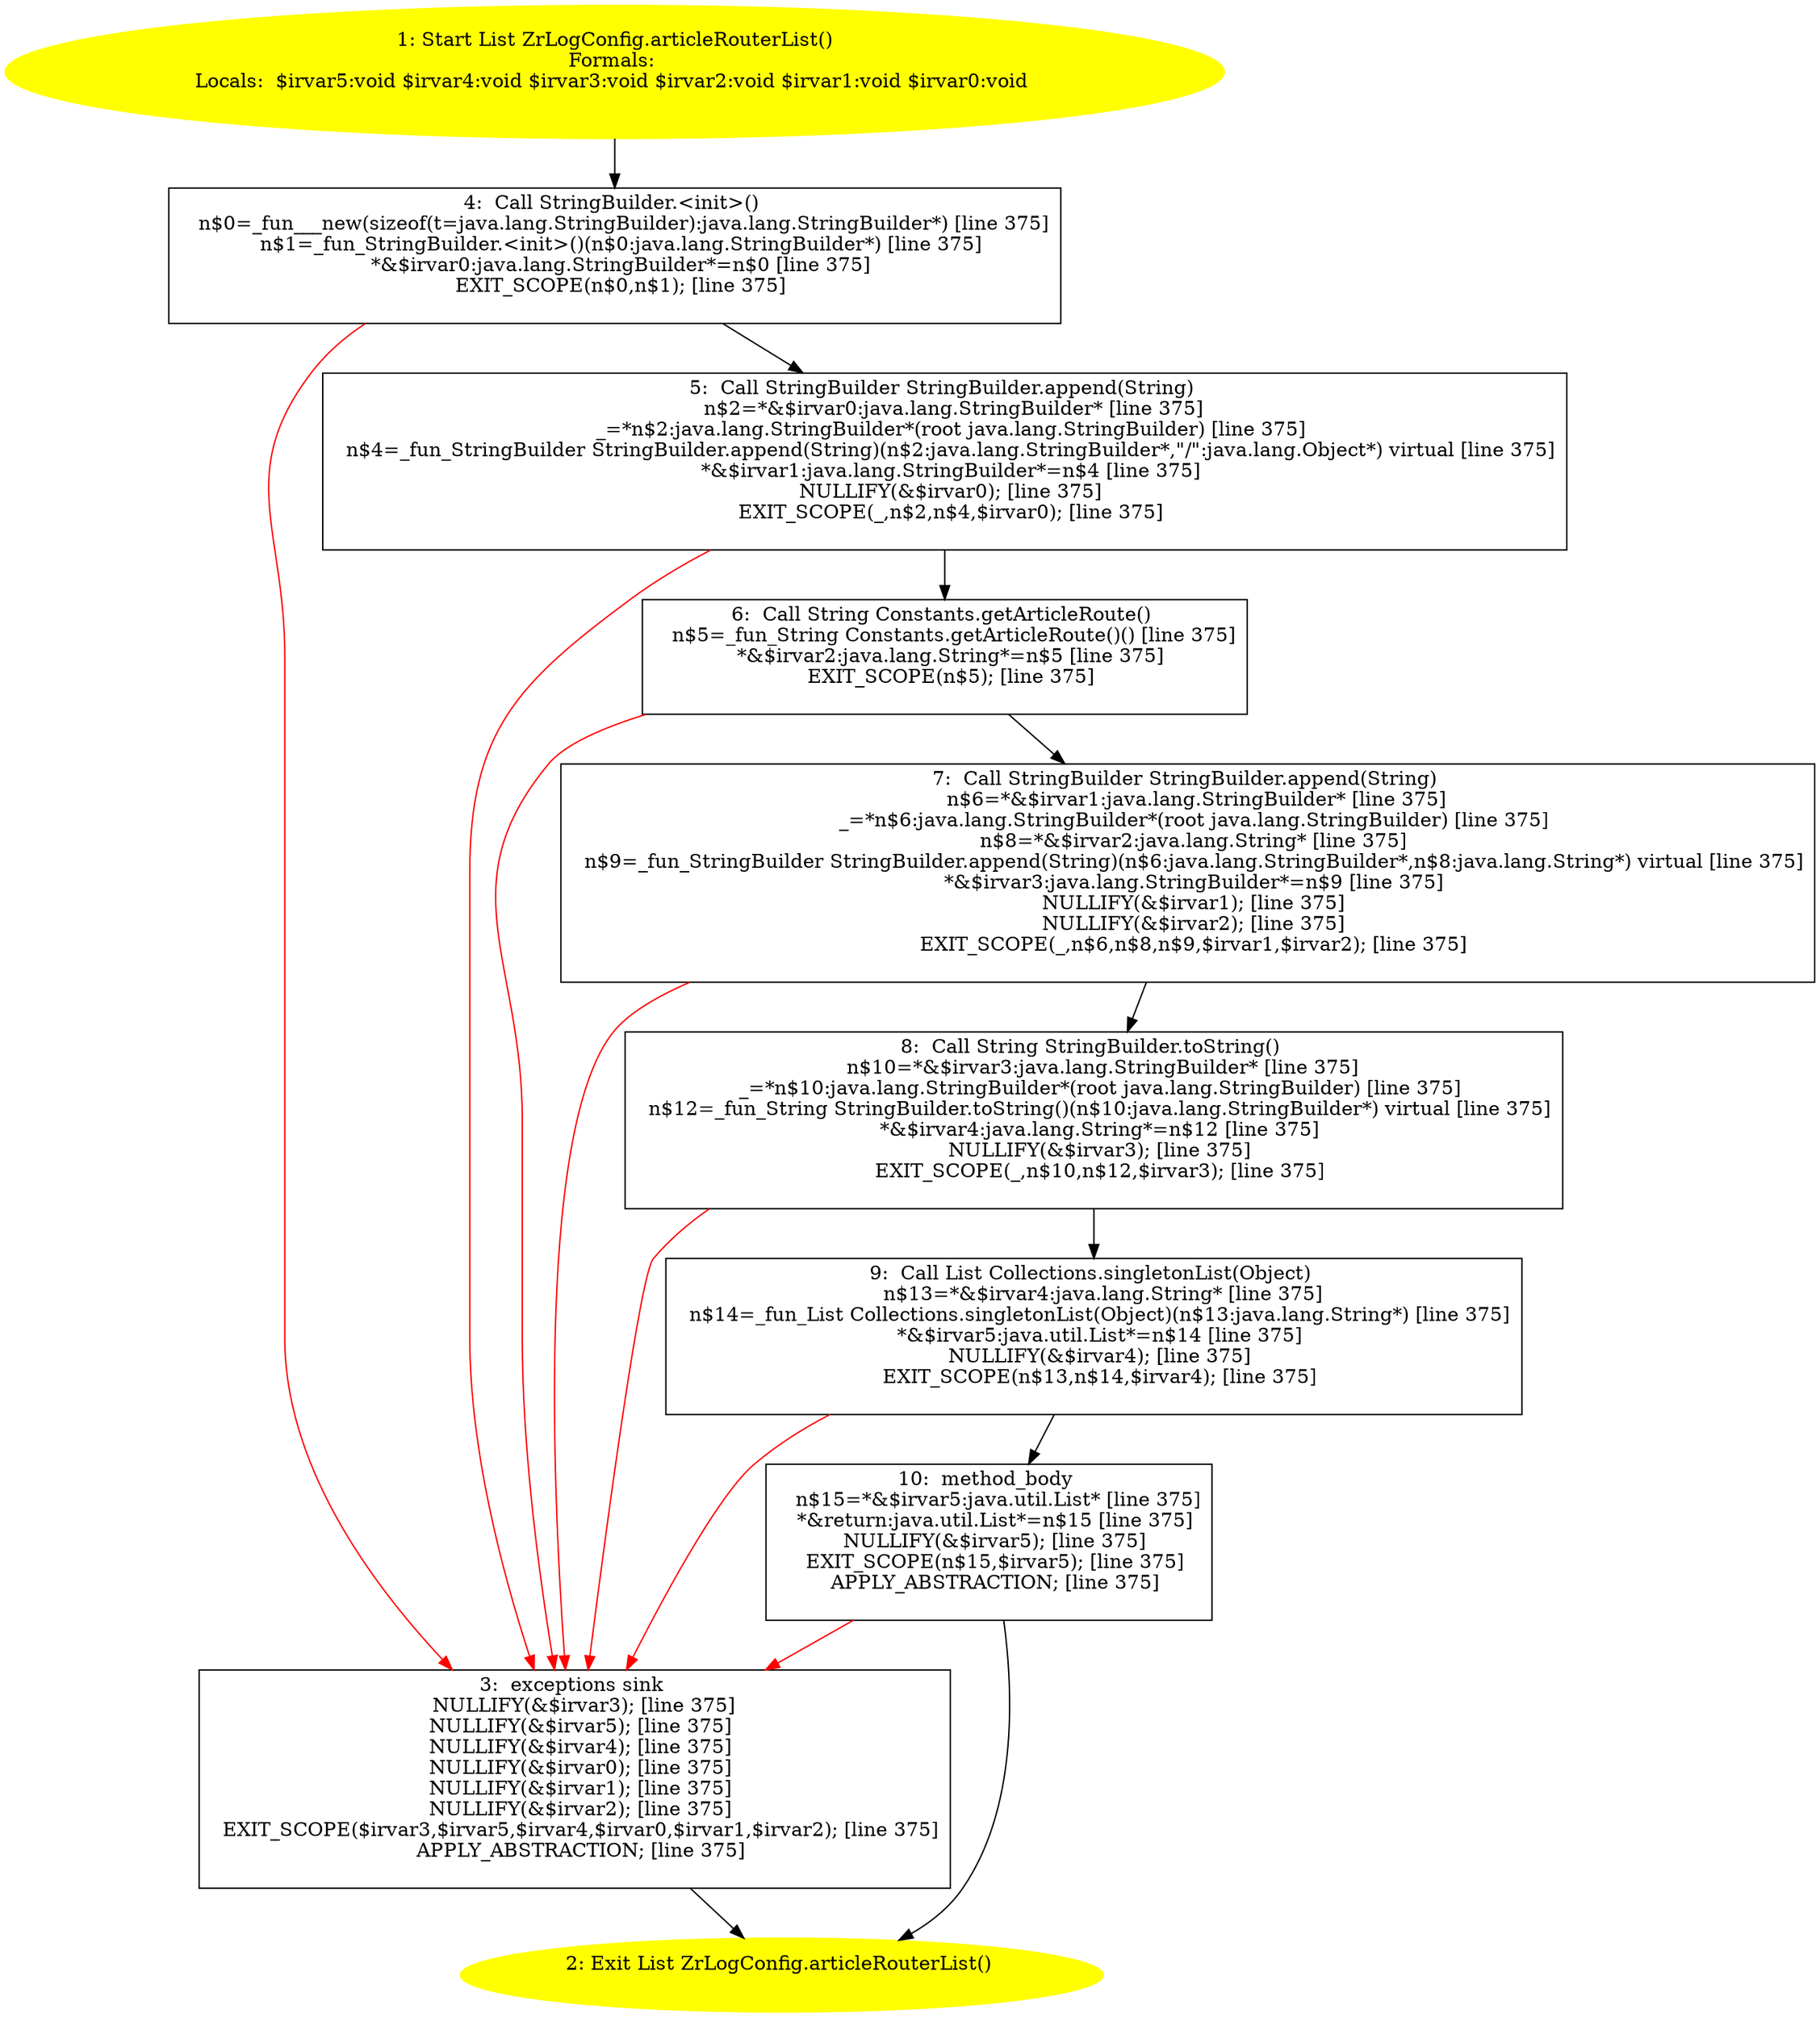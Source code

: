 /* @generated */
digraph cfg {
"com.zrlog.web.config.ZrLogConfig.articleRouterList():java.util.List.7a4d3ccfedb77a72dcc401337944b83f_1" [label="1: Start List ZrLogConfig.articleRouterList()\nFormals: \nLocals:  $irvar5:void $irvar4:void $irvar3:void $irvar2:void $irvar1:void $irvar0:void \n  " color=yellow style=filled]
	

	 "com.zrlog.web.config.ZrLogConfig.articleRouterList():java.util.List.7a4d3ccfedb77a72dcc401337944b83f_1" -> "com.zrlog.web.config.ZrLogConfig.articleRouterList():java.util.List.7a4d3ccfedb77a72dcc401337944b83f_4" ;
"com.zrlog.web.config.ZrLogConfig.articleRouterList():java.util.List.7a4d3ccfedb77a72dcc401337944b83f_2" [label="2: Exit List ZrLogConfig.articleRouterList() \n  " color=yellow style=filled]
	

"com.zrlog.web.config.ZrLogConfig.articleRouterList():java.util.List.7a4d3ccfedb77a72dcc401337944b83f_3" [label="3:  exceptions sink \n   NULLIFY(&$irvar3); [line 375]\n  NULLIFY(&$irvar5); [line 375]\n  NULLIFY(&$irvar4); [line 375]\n  NULLIFY(&$irvar0); [line 375]\n  NULLIFY(&$irvar1); [line 375]\n  NULLIFY(&$irvar2); [line 375]\n  EXIT_SCOPE($irvar3,$irvar5,$irvar4,$irvar0,$irvar1,$irvar2); [line 375]\n  APPLY_ABSTRACTION; [line 375]\n " shape="box"]
	

	 "com.zrlog.web.config.ZrLogConfig.articleRouterList():java.util.List.7a4d3ccfedb77a72dcc401337944b83f_3" -> "com.zrlog.web.config.ZrLogConfig.articleRouterList():java.util.List.7a4d3ccfedb77a72dcc401337944b83f_2" ;
"com.zrlog.web.config.ZrLogConfig.articleRouterList():java.util.List.7a4d3ccfedb77a72dcc401337944b83f_4" [label="4:  Call StringBuilder.<init>() \n   n$0=_fun___new(sizeof(t=java.lang.StringBuilder):java.lang.StringBuilder*) [line 375]\n  n$1=_fun_StringBuilder.<init>()(n$0:java.lang.StringBuilder*) [line 375]\n  *&$irvar0:java.lang.StringBuilder*=n$0 [line 375]\n  EXIT_SCOPE(n$0,n$1); [line 375]\n " shape="box"]
	

	 "com.zrlog.web.config.ZrLogConfig.articleRouterList():java.util.List.7a4d3ccfedb77a72dcc401337944b83f_4" -> "com.zrlog.web.config.ZrLogConfig.articleRouterList():java.util.List.7a4d3ccfedb77a72dcc401337944b83f_5" ;
	 "com.zrlog.web.config.ZrLogConfig.articleRouterList():java.util.List.7a4d3ccfedb77a72dcc401337944b83f_4" -> "com.zrlog.web.config.ZrLogConfig.articleRouterList():java.util.List.7a4d3ccfedb77a72dcc401337944b83f_3" [color="red" ];
"com.zrlog.web.config.ZrLogConfig.articleRouterList():java.util.List.7a4d3ccfedb77a72dcc401337944b83f_5" [label="5:  Call StringBuilder StringBuilder.append(String) \n   n$2=*&$irvar0:java.lang.StringBuilder* [line 375]\n  _=*n$2:java.lang.StringBuilder*(root java.lang.StringBuilder) [line 375]\n  n$4=_fun_StringBuilder StringBuilder.append(String)(n$2:java.lang.StringBuilder*,\"/\":java.lang.Object*) virtual [line 375]\n  *&$irvar1:java.lang.StringBuilder*=n$4 [line 375]\n  NULLIFY(&$irvar0); [line 375]\n  EXIT_SCOPE(_,n$2,n$4,$irvar0); [line 375]\n " shape="box"]
	

	 "com.zrlog.web.config.ZrLogConfig.articleRouterList():java.util.List.7a4d3ccfedb77a72dcc401337944b83f_5" -> "com.zrlog.web.config.ZrLogConfig.articleRouterList():java.util.List.7a4d3ccfedb77a72dcc401337944b83f_6" ;
	 "com.zrlog.web.config.ZrLogConfig.articleRouterList():java.util.List.7a4d3ccfedb77a72dcc401337944b83f_5" -> "com.zrlog.web.config.ZrLogConfig.articleRouterList():java.util.List.7a4d3ccfedb77a72dcc401337944b83f_3" [color="red" ];
"com.zrlog.web.config.ZrLogConfig.articleRouterList():java.util.List.7a4d3ccfedb77a72dcc401337944b83f_6" [label="6:  Call String Constants.getArticleRoute() \n   n$5=_fun_String Constants.getArticleRoute()() [line 375]\n  *&$irvar2:java.lang.String*=n$5 [line 375]\n  EXIT_SCOPE(n$5); [line 375]\n " shape="box"]
	

	 "com.zrlog.web.config.ZrLogConfig.articleRouterList():java.util.List.7a4d3ccfedb77a72dcc401337944b83f_6" -> "com.zrlog.web.config.ZrLogConfig.articleRouterList():java.util.List.7a4d3ccfedb77a72dcc401337944b83f_7" ;
	 "com.zrlog.web.config.ZrLogConfig.articleRouterList():java.util.List.7a4d3ccfedb77a72dcc401337944b83f_6" -> "com.zrlog.web.config.ZrLogConfig.articleRouterList():java.util.List.7a4d3ccfedb77a72dcc401337944b83f_3" [color="red" ];
"com.zrlog.web.config.ZrLogConfig.articleRouterList():java.util.List.7a4d3ccfedb77a72dcc401337944b83f_7" [label="7:  Call StringBuilder StringBuilder.append(String) \n   n$6=*&$irvar1:java.lang.StringBuilder* [line 375]\n  _=*n$6:java.lang.StringBuilder*(root java.lang.StringBuilder) [line 375]\n  n$8=*&$irvar2:java.lang.String* [line 375]\n  n$9=_fun_StringBuilder StringBuilder.append(String)(n$6:java.lang.StringBuilder*,n$8:java.lang.String*) virtual [line 375]\n  *&$irvar3:java.lang.StringBuilder*=n$9 [line 375]\n  NULLIFY(&$irvar1); [line 375]\n  NULLIFY(&$irvar2); [line 375]\n  EXIT_SCOPE(_,n$6,n$8,n$9,$irvar1,$irvar2); [line 375]\n " shape="box"]
	

	 "com.zrlog.web.config.ZrLogConfig.articleRouterList():java.util.List.7a4d3ccfedb77a72dcc401337944b83f_7" -> "com.zrlog.web.config.ZrLogConfig.articleRouterList():java.util.List.7a4d3ccfedb77a72dcc401337944b83f_8" ;
	 "com.zrlog.web.config.ZrLogConfig.articleRouterList():java.util.List.7a4d3ccfedb77a72dcc401337944b83f_7" -> "com.zrlog.web.config.ZrLogConfig.articleRouterList():java.util.List.7a4d3ccfedb77a72dcc401337944b83f_3" [color="red" ];
"com.zrlog.web.config.ZrLogConfig.articleRouterList():java.util.List.7a4d3ccfedb77a72dcc401337944b83f_8" [label="8:  Call String StringBuilder.toString() \n   n$10=*&$irvar3:java.lang.StringBuilder* [line 375]\n  _=*n$10:java.lang.StringBuilder*(root java.lang.StringBuilder) [line 375]\n  n$12=_fun_String StringBuilder.toString()(n$10:java.lang.StringBuilder*) virtual [line 375]\n  *&$irvar4:java.lang.String*=n$12 [line 375]\n  NULLIFY(&$irvar3); [line 375]\n  EXIT_SCOPE(_,n$10,n$12,$irvar3); [line 375]\n " shape="box"]
	

	 "com.zrlog.web.config.ZrLogConfig.articleRouterList():java.util.List.7a4d3ccfedb77a72dcc401337944b83f_8" -> "com.zrlog.web.config.ZrLogConfig.articleRouterList():java.util.List.7a4d3ccfedb77a72dcc401337944b83f_9" ;
	 "com.zrlog.web.config.ZrLogConfig.articleRouterList():java.util.List.7a4d3ccfedb77a72dcc401337944b83f_8" -> "com.zrlog.web.config.ZrLogConfig.articleRouterList():java.util.List.7a4d3ccfedb77a72dcc401337944b83f_3" [color="red" ];
"com.zrlog.web.config.ZrLogConfig.articleRouterList():java.util.List.7a4d3ccfedb77a72dcc401337944b83f_9" [label="9:  Call List Collections.singletonList(Object) \n   n$13=*&$irvar4:java.lang.String* [line 375]\n  n$14=_fun_List Collections.singletonList(Object)(n$13:java.lang.String*) [line 375]\n  *&$irvar5:java.util.List*=n$14 [line 375]\n  NULLIFY(&$irvar4); [line 375]\n  EXIT_SCOPE(n$13,n$14,$irvar4); [line 375]\n " shape="box"]
	

	 "com.zrlog.web.config.ZrLogConfig.articleRouterList():java.util.List.7a4d3ccfedb77a72dcc401337944b83f_9" -> "com.zrlog.web.config.ZrLogConfig.articleRouterList():java.util.List.7a4d3ccfedb77a72dcc401337944b83f_10" ;
	 "com.zrlog.web.config.ZrLogConfig.articleRouterList():java.util.List.7a4d3ccfedb77a72dcc401337944b83f_9" -> "com.zrlog.web.config.ZrLogConfig.articleRouterList():java.util.List.7a4d3ccfedb77a72dcc401337944b83f_3" [color="red" ];
"com.zrlog.web.config.ZrLogConfig.articleRouterList():java.util.List.7a4d3ccfedb77a72dcc401337944b83f_10" [label="10:  method_body \n   n$15=*&$irvar5:java.util.List* [line 375]\n  *&return:java.util.List*=n$15 [line 375]\n  NULLIFY(&$irvar5); [line 375]\n  EXIT_SCOPE(n$15,$irvar5); [line 375]\n  APPLY_ABSTRACTION; [line 375]\n " shape="box"]
	

	 "com.zrlog.web.config.ZrLogConfig.articleRouterList():java.util.List.7a4d3ccfedb77a72dcc401337944b83f_10" -> "com.zrlog.web.config.ZrLogConfig.articleRouterList():java.util.List.7a4d3ccfedb77a72dcc401337944b83f_2" ;
	 "com.zrlog.web.config.ZrLogConfig.articleRouterList():java.util.List.7a4d3ccfedb77a72dcc401337944b83f_10" -> "com.zrlog.web.config.ZrLogConfig.articleRouterList():java.util.List.7a4d3ccfedb77a72dcc401337944b83f_3" [color="red" ];
}
